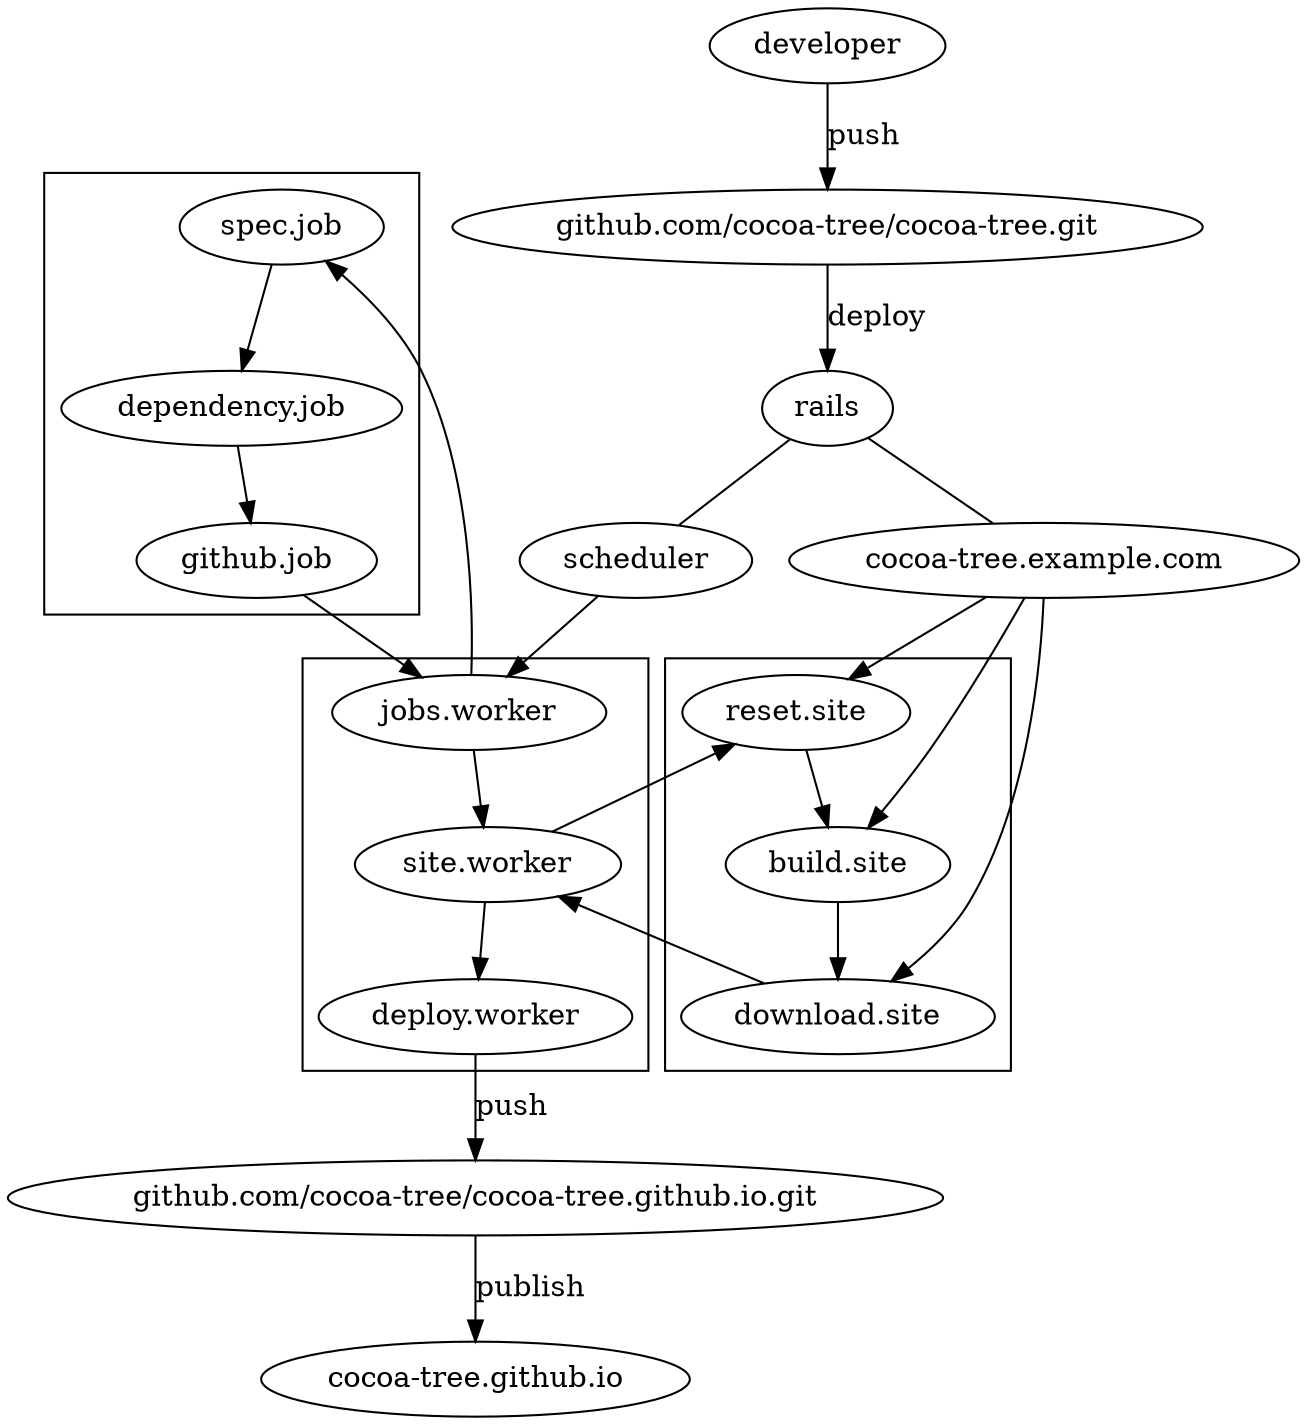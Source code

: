 digraph deployment
{
  developer -> "github.com/cocoa-tree/cocoa-tree.git" [label="push"]
  "github.com/cocoa-tree/cocoa-tree.git" -> rails [label="deploy"]
  rails -> scheduler [arrowhead=none,arrowtail=none]
  rails -> "cocoa-tree.example.com" [arrowhead=none,arrowtail=none]

  subgraph cluster_0 {
    "spec.job" -> "dependency.job" -> "github.job"
  }

  subgraph cluster_1 {
    "jobs.worker" -> "site.worker" -> "deploy.worker"
  }

  subgraph cluster_2 {
    "reset.site" -> "build.site" -> "download.site"
  }

  scheduler -> "jobs.worker"

  "jobs.worker" -> "spec.job"
  "github.job" -> "jobs.worker"

  "site.worker" -> "reset.site"
  "download.site" -> "site.worker"

  "cocoa-tree.example.com" -> "reset.site"
  "cocoa-tree.example.com" -> "build.site"
  "cocoa-tree.example.com" -> "download.site"

  "deploy.worker" -> "github.com/cocoa-tree/cocoa-tree.github.io.git" [label="push"]

  "github.com/cocoa-tree/cocoa-tree.github.io.git" -> "cocoa-tree.github.io" [label="publish"]
}

